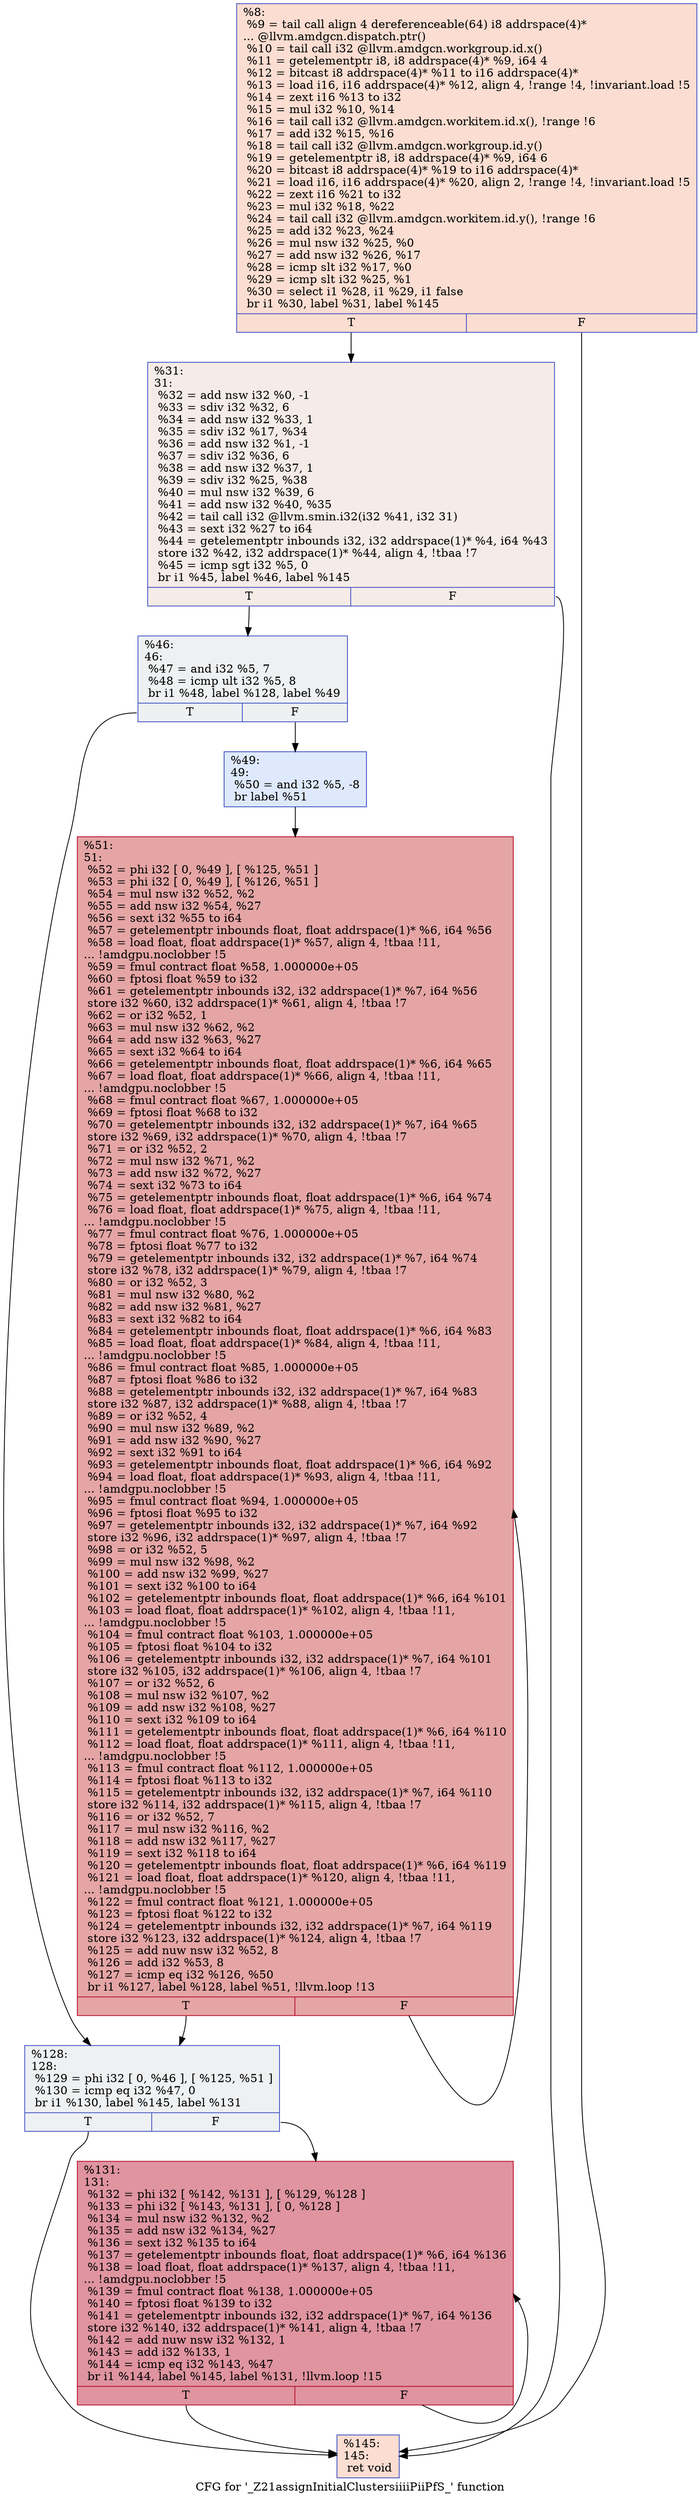 digraph "CFG for '_Z21assignInitialClustersiiiiPiiPfS_' function" {
	label="CFG for '_Z21assignInitialClustersiiiiPiiPfS_' function";

	Node0x61fdb10 [shape=record,color="#3d50c3ff", style=filled, fillcolor="#f7b39670",label="{%8:\l  %9 = tail call align 4 dereferenceable(64) i8 addrspace(4)*\l... @llvm.amdgcn.dispatch.ptr()\l  %10 = tail call i32 @llvm.amdgcn.workgroup.id.x()\l  %11 = getelementptr i8, i8 addrspace(4)* %9, i64 4\l  %12 = bitcast i8 addrspace(4)* %11 to i16 addrspace(4)*\l  %13 = load i16, i16 addrspace(4)* %12, align 4, !range !4, !invariant.load !5\l  %14 = zext i16 %13 to i32\l  %15 = mul i32 %10, %14\l  %16 = tail call i32 @llvm.amdgcn.workitem.id.x(), !range !6\l  %17 = add i32 %15, %16\l  %18 = tail call i32 @llvm.amdgcn.workgroup.id.y()\l  %19 = getelementptr i8, i8 addrspace(4)* %9, i64 6\l  %20 = bitcast i8 addrspace(4)* %19 to i16 addrspace(4)*\l  %21 = load i16, i16 addrspace(4)* %20, align 2, !range !4, !invariant.load !5\l  %22 = zext i16 %21 to i32\l  %23 = mul i32 %18, %22\l  %24 = tail call i32 @llvm.amdgcn.workitem.id.y(), !range !6\l  %25 = add i32 %23, %24\l  %26 = mul nsw i32 %25, %0\l  %27 = add nsw i32 %26, %17\l  %28 = icmp slt i32 %17, %0\l  %29 = icmp slt i32 %25, %1\l  %30 = select i1 %28, i1 %29, i1 false\l  br i1 %30, label %31, label %145\l|{<s0>T|<s1>F}}"];
	Node0x61fdb10:s0 -> Node0x62016b0;
	Node0x61fdb10:s1 -> Node0x6201740;
	Node0x62016b0 [shape=record,color="#3d50c3ff", style=filled, fillcolor="#ead5c970",label="{%31:\l31:                                               \l  %32 = add nsw i32 %0, -1\l  %33 = sdiv i32 %32, 6\l  %34 = add nsw i32 %33, 1\l  %35 = sdiv i32 %17, %34\l  %36 = add nsw i32 %1, -1\l  %37 = sdiv i32 %36, 6\l  %38 = add nsw i32 %37, 1\l  %39 = sdiv i32 %25, %38\l  %40 = mul nsw i32 %39, 6\l  %41 = add nsw i32 %40, %35\l  %42 = tail call i32 @llvm.smin.i32(i32 %41, i32 31)\l  %43 = sext i32 %27 to i64\l  %44 = getelementptr inbounds i32, i32 addrspace(1)* %4, i64 %43\l  store i32 %42, i32 addrspace(1)* %44, align 4, !tbaa !7\l  %45 = icmp sgt i32 %5, 0\l  br i1 %45, label %46, label %145\l|{<s0>T|<s1>F}}"];
	Node0x62016b0:s0 -> Node0x62025a0;
	Node0x62016b0:s1 -> Node0x6201740;
	Node0x62025a0 [shape=record,color="#3d50c3ff", style=filled, fillcolor="#d9dce170",label="{%46:\l46:                                               \l  %47 = and i32 %5, 7\l  %48 = icmp ult i32 %5, 8\l  br i1 %48, label %128, label %49\l|{<s0>T|<s1>F}}"];
	Node0x62025a0:s0 -> Node0x6202860;
	Node0x62025a0:s1 -> Node0x62028b0;
	Node0x62028b0 [shape=record,color="#3d50c3ff", style=filled, fillcolor="#b5cdfa70",label="{%49:\l49:                                               \l  %50 = and i32 %5, -8\l  br label %51\l}"];
	Node0x62028b0 -> Node0x6202ab0;
	Node0x6202ab0 [shape=record,color="#b70d28ff", style=filled, fillcolor="#c5333470",label="{%51:\l51:                                               \l  %52 = phi i32 [ 0, %49 ], [ %125, %51 ]\l  %53 = phi i32 [ 0, %49 ], [ %126, %51 ]\l  %54 = mul nsw i32 %52, %2\l  %55 = add nsw i32 %54, %27\l  %56 = sext i32 %55 to i64\l  %57 = getelementptr inbounds float, float addrspace(1)* %6, i64 %56\l  %58 = load float, float addrspace(1)* %57, align 4, !tbaa !11,\l... !amdgpu.noclobber !5\l  %59 = fmul contract float %58, 1.000000e+05\l  %60 = fptosi float %59 to i32\l  %61 = getelementptr inbounds i32, i32 addrspace(1)* %7, i64 %56\l  store i32 %60, i32 addrspace(1)* %61, align 4, !tbaa !7\l  %62 = or i32 %52, 1\l  %63 = mul nsw i32 %62, %2\l  %64 = add nsw i32 %63, %27\l  %65 = sext i32 %64 to i64\l  %66 = getelementptr inbounds float, float addrspace(1)* %6, i64 %65\l  %67 = load float, float addrspace(1)* %66, align 4, !tbaa !11,\l... !amdgpu.noclobber !5\l  %68 = fmul contract float %67, 1.000000e+05\l  %69 = fptosi float %68 to i32\l  %70 = getelementptr inbounds i32, i32 addrspace(1)* %7, i64 %65\l  store i32 %69, i32 addrspace(1)* %70, align 4, !tbaa !7\l  %71 = or i32 %52, 2\l  %72 = mul nsw i32 %71, %2\l  %73 = add nsw i32 %72, %27\l  %74 = sext i32 %73 to i64\l  %75 = getelementptr inbounds float, float addrspace(1)* %6, i64 %74\l  %76 = load float, float addrspace(1)* %75, align 4, !tbaa !11,\l... !amdgpu.noclobber !5\l  %77 = fmul contract float %76, 1.000000e+05\l  %78 = fptosi float %77 to i32\l  %79 = getelementptr inbounds i32, i32 addrspace(1)* %7, i64 %74\l  store i32 %78, i32 addrspace(1)* %79, align 4, !tbaa !7\l  %80 = or i32 %52, 3\l  %81 = mul nsw i32 %80, %2\l  %82 = add nsw i32 %81, %27\l  %83 = sext i32 %82 to i64\l  %84 = getelementptr inbounds float, float addrspace(1)* %6, i64 %83\l  %85 = load float, float addrspace(1)* %84, align 4, !tbaa !11,\l... !amdgpu.noclobber !5\l  %86 = fmul contract float %85, 1.000000e+05\l  %87 = fptosi float %86 to i32\l  %88 = getelementptr inbounds i32, i32 addrspace(1)* %7, i64 %83\l  store i32 %87, i32 addrspace(1)* %88, align 4, !tbaa !7\l  %89 = or i32 %52, 4\l  %90 = mul nsw i32 %89, %2\l  %91 = add nsw i32 %90, %27\l  %92 = sext i32 %91 to i64\l  %93 = getelementptr inbounds float, float addrspace(1)* %6, i64 %92\l  %94 = load float, float addrspace(1)* %93, align 4, !tbaa !11,\l... !amdgpu.noclobber !5\l  %95 = fmul contract float %94, 1.000000e+05\l  %96 = fptosi float %95 to i32\l  %97 = getelementptr inbounds i32, i32 addrspace(1)* %7, i64 %92\l  store i32 %96, i32 addrspace(1)* %97, align 4, !tbaa !7\l  %98 = or i32 %52, 5\l  %99 = mul nsw i32 %98, %2\l  %100 = add nsw i32 %99, %27\l  %101 = sext i32 %100 to i64\l  %102 = getelementptr inbounds float, float addrspace(1)* %6, i64 %101\l  %103 = load float, float addrspace(1)* %102, align 4, !tbaa !11,\l... !amdgpu.noclobber !5\l  %104 = fmul contract float %103, 1.000000e+05\l  %105 = fptosi float %104 to i32\l  %106 = getelementptr inbounds i32, i32 addrspace(1)* %7, i64 %101\l  store i32 %105, i32 addrspace(1)* %106, align 4, !tbaa !7\l  %107 = or i32 %52, 6\l  %108 = mul nsw i32 %107, %2\l  %109 = add nsw i32 %108, %27\l  %110 = sext i32 %109 to i64\l  %111 = getelementptr inbounds float, float addrspace(1)* %6, i64 %110\l  %112 = load float, float addrspace(1)* %111, align 4, !tbaa !11,\l... !amdgpu.noclobber !5\l  %113 = fmul contract float %112, 1.000000e+05\l  %114 = fptosi float %113 to i32\l  %115 = getelementptr inbounds i32, i32 addrspace(1)* %7, i64 %110\l  store i32 %114, i32 addrspace(1)* %115, align 4, !tbaa !7\l  %116 = or i32 %52, 7\l  %117 = mul nsw i32 %116, %2\l  %118 = add nsw i32 %117, %27\l  %119 = sext i32 %118 to i64\l  %120 = getelementptr inbounds float, float addrspace(1)* %6, i64 %119\l  %121 = load float, float addrspace(1)* %120, align 4, !tbaa !11,\l... !amdgpu.noclobber !5\l  %122 = fmul contract float %121, 1.000000e+05\l  %123 = fptosi float %122 to i32\l  %124 = getelementptr inbounds i32, i32 addrspace(1)* %7, i64 %119\l  store i32 %123, i32 addrspace(1)* %124, align 4, !tbaa !7\l  %125 = add nuw nsw i32 %52, 8\l  %126 = add i32 %53, 8\l  %127 = icmp eq i32 %126, %50\l  br i1 %127, label %128, label %51, !llvm.loop !13\l|{<s0>T|<s1>F}}"];
	Node0x6202ab0:s0 -> Node0x6202860;
	Node0x6202ab0:s1 -> Node0x6202ab0;
	Node0x6202860 [shape=record,color="#3d50c3ff", style=filled, fillcolor="#d9dce170",label="{%128:\l128:                                              \l  %129 = phi i32 [ 0, %46 ], [ %125, %51 ]\l  %130 = icmp eq i32 %47, 0\l  br i1 %130, label %145, label %131\l|{<s0>T|<s1>F}}"];
	Node0x6202860:s0 -> Node0x6201740;
	Node0x6202860:s1 -> Node0x6204780;
	Node0x6204780 [shape=record,color="#b70d28ff", style=filled, fillcolor="#b70d2870",label="{%131:\l131:                                              \l  %132 = phi i32 [ %142, %131 ], [ %129, %128 ]\l  %133 = phi i32 [ %143, %131 ], [ 0, %128 ]\l  %134 = mul nsw i32 %132, %2\l  %135 = add nsw i32 %134, %27\l  %136 = sext i32 %135 to i64\l  %137 = getelementptr inbounds float, float addrspace(1)* %6, i64 %136\l  %138 = load float, float addrspace(1)* %137, align 4, !tbaa !11,\l... !amdgpu.noclobber !5\l  %139 = fmul contract float %138, 1.000000e+05\l  %140 = fptosi float %139 to i32\l  %141 = getelementptr inbounds i32, i32 addrspace(1)* %7, i64 %136\l  store i32 %140, i32 addrspace(1)* %141, align 4, !tbaa !7\l  %142 = add nuw nsw i32 %132, 1\l  %143 = add i32 %133, 1\l  %144 = icmp eq i32 %143, %47\l  br i1 %144, label %145, label %131, !llvm.loop !15\l|{<s0>T|<s1>F}}"];
	Node0x6204780:s0 -> Node0x6201740;
	Node0x6204780:s1 -> Node0x6204780;
	Node0x6201740 [shape=record,color="#3d50c3ff", style=filled, fillcolor="#f7b39670",label="{%145:\l145:                                              \l  ret void\l}"];
}
